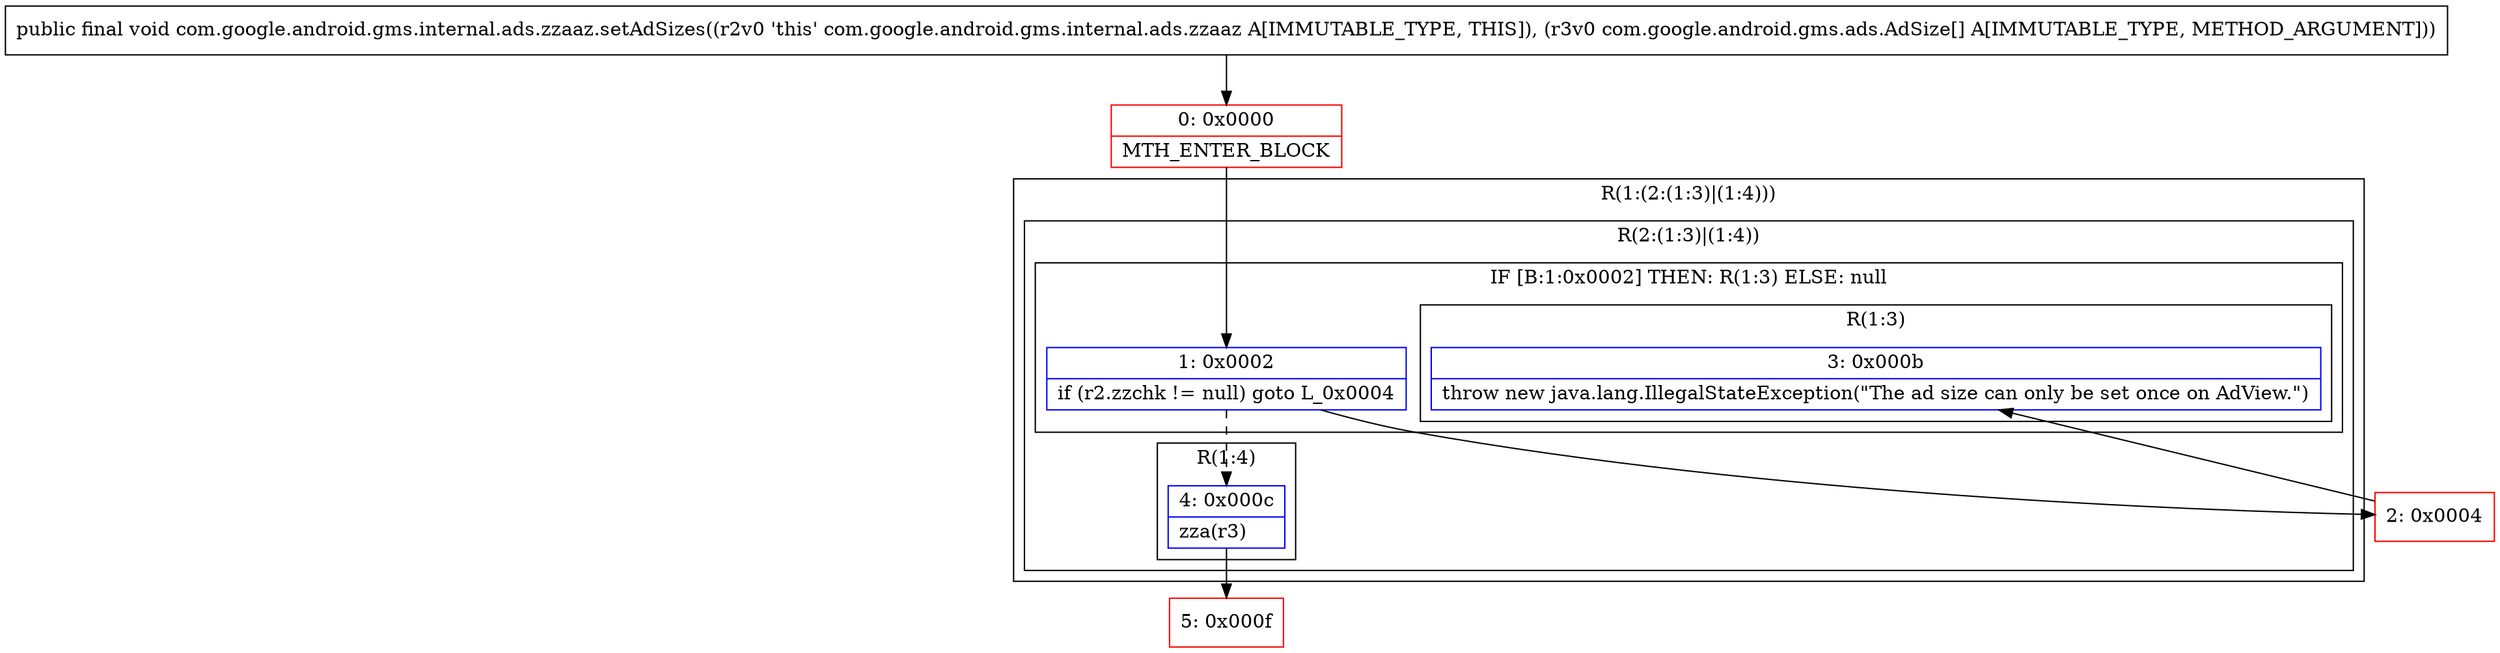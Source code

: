 digraph "CFG forcom.google.android.gms.internal.ads.zzaaz.setAdSizes([Lcom\/google\/android\/gms\/ads\/AdSize;)V" {
subgraph cluster_Region_621766081 {
label = "R(1:(2:(1:3)|(1:4)))";
node [shape=record,color=blue];
subgraph cluster_Region_1210472960 {
label = "R(2:(1:3)|(1:4))";
node [shape=record,color=blue];
subgraph cluster_IfRegion_466899346 {
label = "IF [B:1:0x0002] THEN: R(1:3) ELSE: null";
node [shape=record,color=blue];
Node_1 [shape=record,label="{1\:\ 0x0002|if (r2.zzchk != null) goto L_0x0004\l}"];
subgraph cluster_Region_1832158599 {
label = "R(1:3)";
node [shape=record,color=blue];
Node_3 [shape=record,label="{3\:\ 0x000b|throw new java.lang.IllegalStateException(\"The ad size can only be set once on AdView.\")\l}"];
}
}
subgraph cluster_Region_868992141 {
label = "R(1:4)";
node [shape=record,color=blue];
Node_4 [shape=record,label="{4\:\ 0x000c|zza(r3)\l}"];
}
}
}
Node_0 [shape=record,color=red,label="{0\:\ 0x0000|MTH_ENTER_BLOCK\l}"];
Node_2 [shape=record,color=red,label="{2\:\ 0x0004}"];
Node_5 [shape=record,color=red,label="{5\:\ 0x000f}"];
MethodNode[shape=record,label="{public final void com.google.android.gms.internal.ads.zzaaz.setAdSizes((r2v0 'this' com.google.android.gms.internal.ads.zzaaz A[IMMUTABLE_TYPE, THIS]), (r3v0 com.google.android.gms.ads.AdSize[] A[IMMUTABLE_TYPE, METHOD_ARGUMENT])) }"];
MethodNode -> Node_0;
Node_1 -> Node_2;
Node_1 -> Node_4[style=dashed];
Node_4 -> Node_5;
Node_0 -> Node_1;
Node_2 -> Node_3;
}

